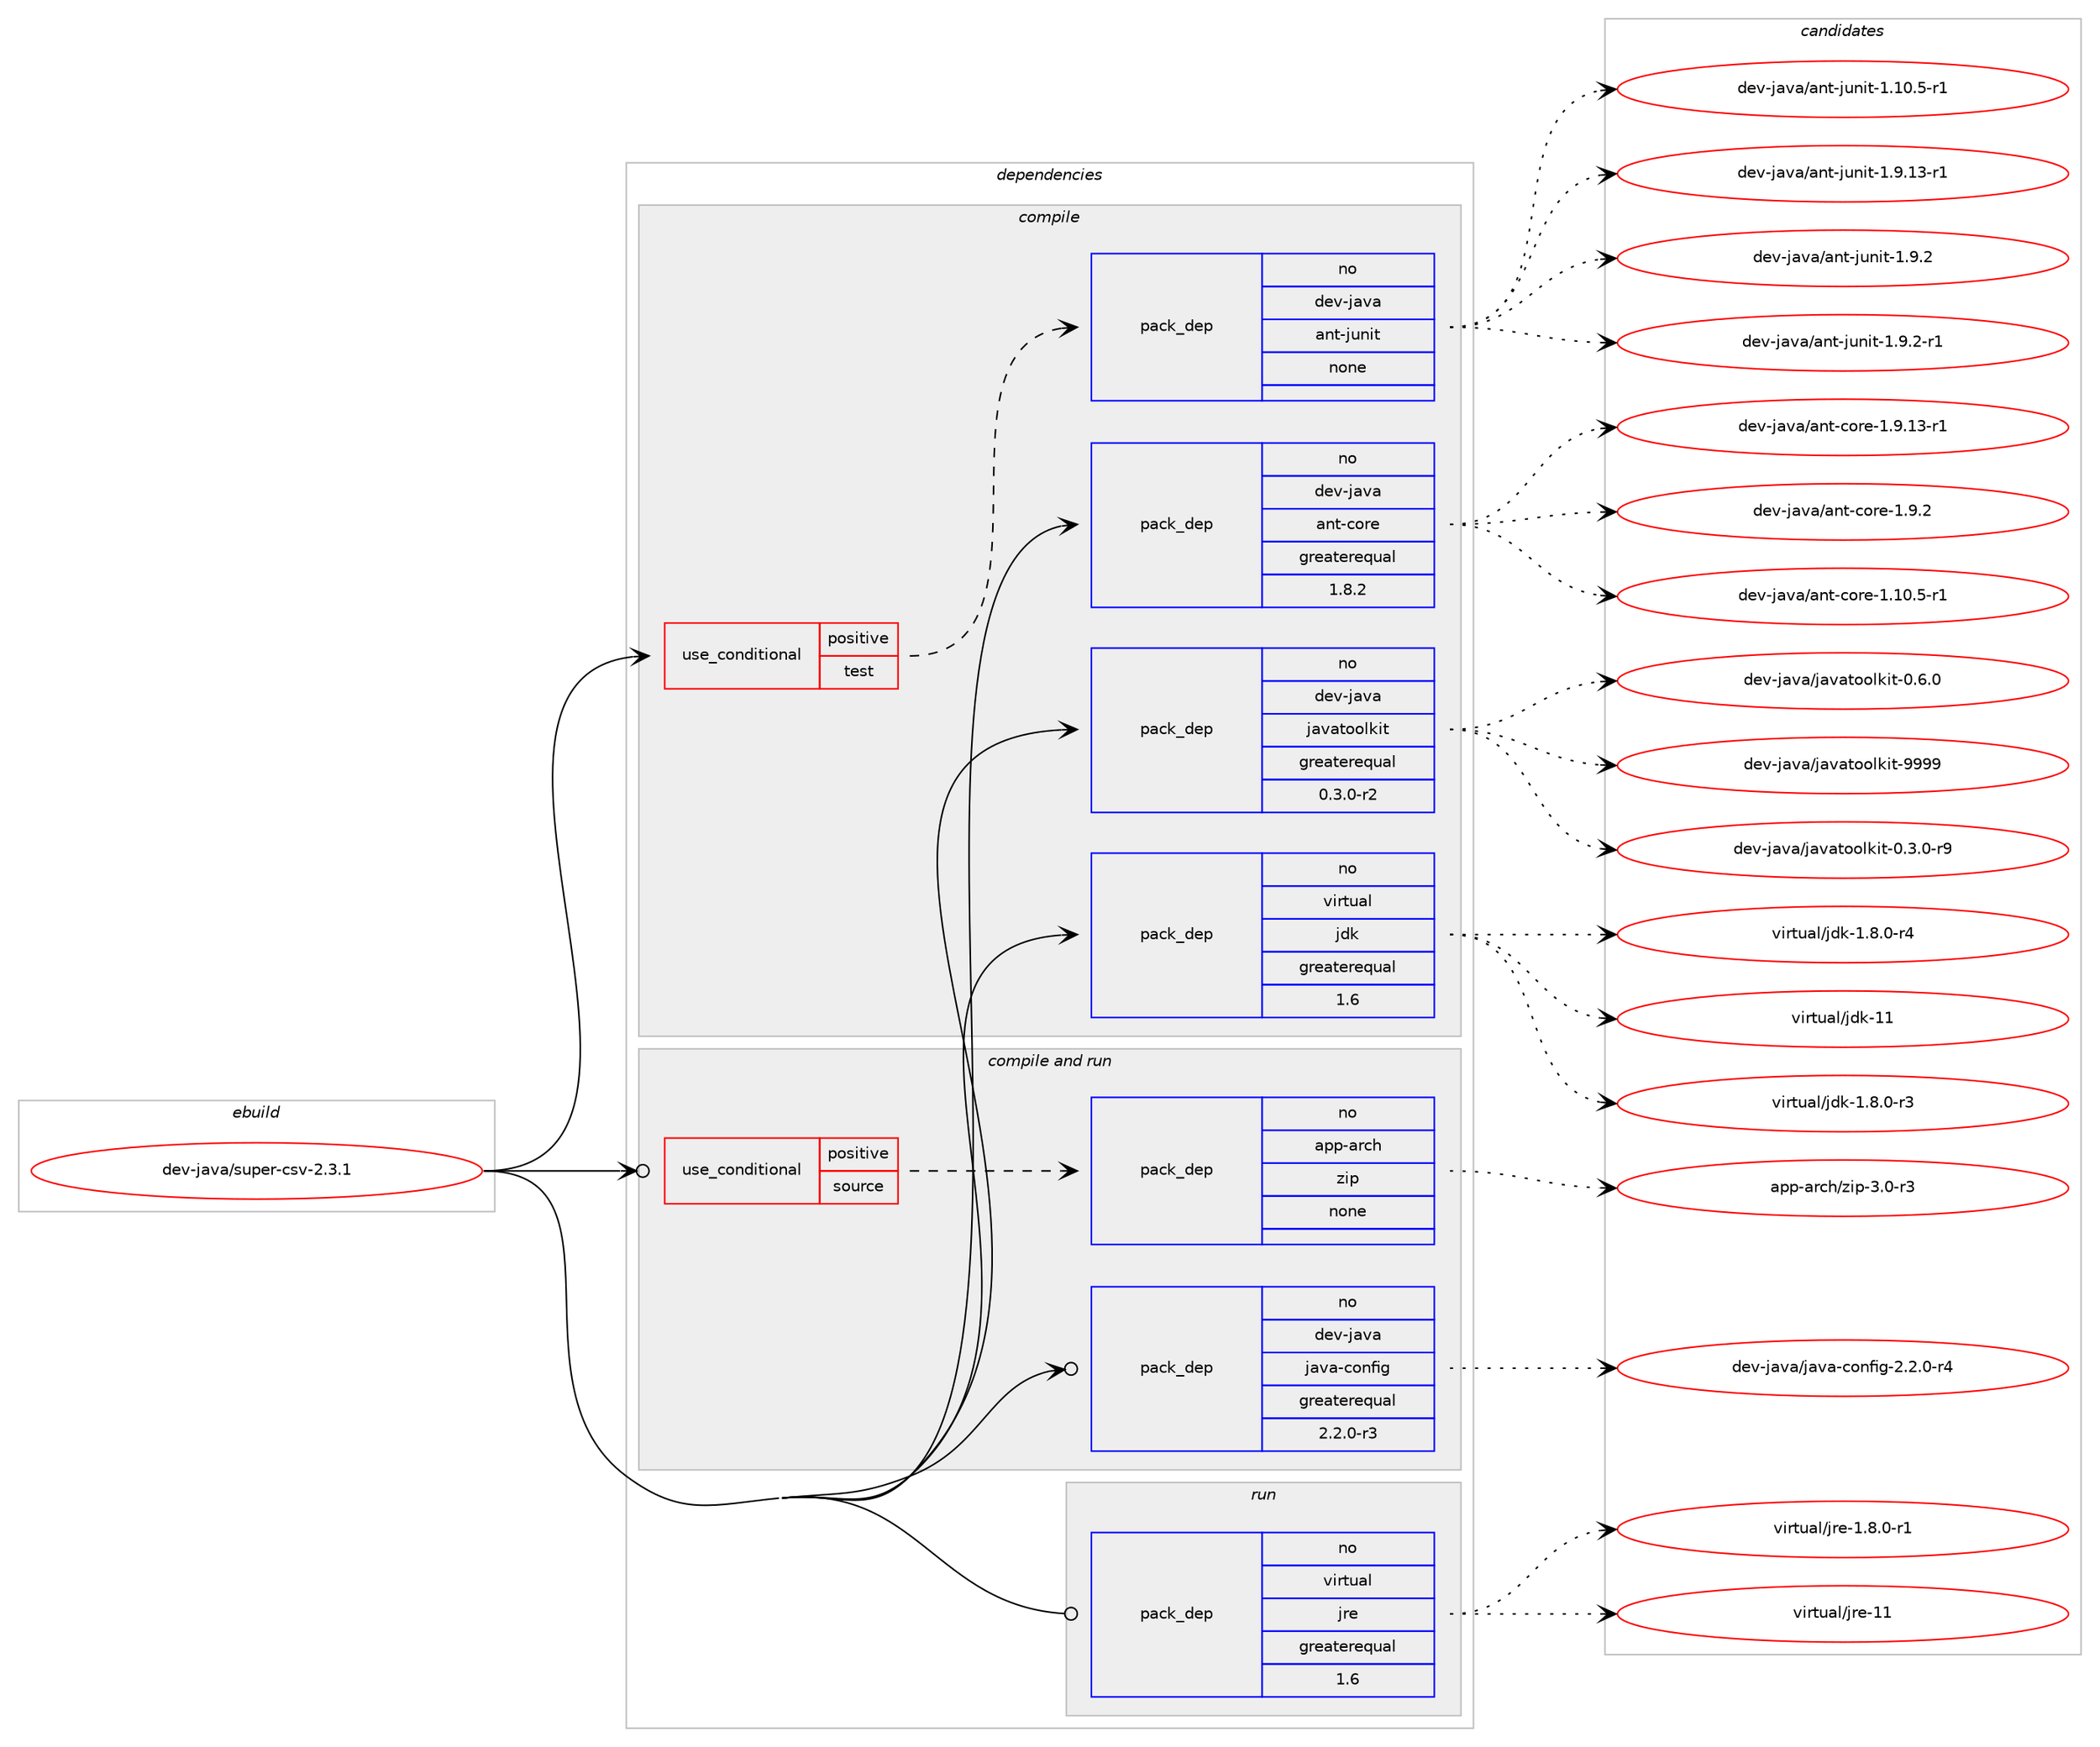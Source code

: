 digraph prolog {

# *************
# Graph options
# *************

newrank=true;
concentrate=true;
compound=true;
graph [rankdir=LR,fontname=Helvetica,fontsize=10,ranksep=1.5];#, ranksep=2.5, nodesep=0.2];
edge  [arrowhead=vee];
node  [fontname=Helvetica,fontsize=10];

# **********
# The ebuild
# **********

subgraph cluster_leftcol {
color=gray;
rank=same;
label=<<i>ebuild</i>>;
id [label="dev-java/super-csv-2.3.1", color=red, width=4, href="../dev-java/super-csv-2.3.1.svg"];
}

# ****************
# The dependencies
# ****************

subgraph cluster_midcol {
color=gray;
label=<<i>dependencies</i>>;
subgraph cluster_compile {
fillcolor="#eeeeee";
style=filled;
label=<<i>compile</i>>;
subgraph cond363298 {
dependency1357085 [label=<<TABLE BORDER="0" CELLBORDER="1" CELLSPACING="0" CELLPADDING="4"><TR><TD ROWSPAN="3" CELLPADDING="10">use_conditional</TD></TR><TR><TD>positive</TD></TR><TR><TD>test</TD></TR></TABLE>>, shape=none, color=red];
subgraph pack971337 {
dependency1357086 [label=<<TABLE BORDER="0" CELLBORDER="1" CELLSPACING="0" CELLPADDING="4" WIDTH="220"><TR><TD ROWSPAN="6" CELLPADDING="30">pack_dep</TD></TR><TR><TD WIDTH="110">no</TD></TR><TR><TD>dev-java</TD></TR><TR><TD>ant-junit</TD></TR><TR><TD>none</TD></TR><TR><TD></TD></TR></TABLE>>, shape=none, color=blue];
}
dependency1357085:e -> dependency1357086:w [weight=20,style="dashed",arrowhead="vee"];
}
id:e -> dependency1357085:w [weight=20,style="solid",arrowhead="vee"];
subgraph pack971338 {
dependency1357087 [label=<<TABLE BORDER="0" CELLBORDER="1" CELLSPACING="0" CELLPADDING="4" WIDTH="220"><TR><TD ROWSPAN="6" CELLPADDING="30">pack_dep</TD></TR><TR><TD WIDTH="110">no</TD></TR><TR><TD>dev-java</TD></TR><TR><TD>ant-core</TD></TR><TR><TD>greaterequal</TD></TR><TR><TD>1.8.2</TD></TR></TABLE>>, shape=none, color=blue];
}
id:e -> dependency1357087:w [weight=20,style="solid",arrowhead="vee"];
subgraph pack971339 {
dependency1357088 [label=<<TABLE BORDER="0" CELLBORDER="1" CELLSPACING="0" CELLPADDING="4" WIDTH="220"><TR><TD ROWSPAN="6" CELLPADDING="30">pack_dep</TD></TR><TR><TD WIDTH="110">no</TD></TR><TR><TD>dev-java</TD></TR><TR><TD>javatoolkit</TD></TR><TR><TD>greaterequal</TD></TR><TR><TD>0.3.0-r2</TD></TR></TABLE>>, shape=none, color=blue];
}
id:e -> dependency1357088:w [weight=20,style="solid",arrowhead="vee"];
subgraph pack971340 {
dependency1357089 [label=<<TABLE BORDER="0" CELLBORDER="1" CELLSPACING="0" CELLPADDING="4" WIDTH="220"><TR><TD ROWSPAN="6" CELLPADDING="30">pack_dep</TD></TR><TR><TD WIDTH="110">no</TD></TR><TR><TD>virtual</TD></TR><TR><TD>jdk</TD></TR><TR><TD>greaterequal</TD></TR><TR><TD>1.6</TD></TR></TABLE>>, shape=none, color=blue];
}
id:e -> dependency1357089:w [weight=20,style="solid",arrowhead="vee"];
}
subgraph cluster_compileandrun {
fillcolor="#eeeeee";
style=filled;
label=<<i>compile and run</i>>;
subgraph cond363299 {
dependency1357090 [label=<<TABLE BORDER="0" CELLBORDER="1" CELLSPACING="0" CELLPADDING="4"><TR><TD ROWSPAN="3" CELLPADDING="10">use_conditional</TD></TR><TR><TD>positive</TD></TR><TR><TD>source</TD></TR></TABLE>>, shape=none, color=red];
subgraph pack971341 {
dependency1357091 [label=<<TABLE BORDER="0" CELLBORDER="1" CELLSPACING="0" CELLPADDING="4" WIDTH="220"><TR><TD ROWSPAN="6" CELLPADDING="30">pack_dep</TD></TR><TR><TD WIDTH="110">no</TD></TR><TR><TD>app-arch</TD></TR><TR><TD>zip</TD></TR><TR><TD>none</TD></TR><TR><TD></TD></TR></TABLE>>, shape=none, color=blue];
}
dependency1357090:e -> dependency1357091:w [weight=20,style="dashed",arrowhead="vee"];
}
id:e -> dependency1357090:w [weight=20,style="solid",arrowhead="odotvee"];
subgraph pack971342 {
dependency1357092 [label=<<TABLE BORDER="0" CELLBORDER="1" CELLSPACING="0" CELLPADDING="4" WIDTH="220"><TR><TD ROWSPAN="6" CELLPADDING="30">pack_dep</TD></TR><TR><TD WIDTH="110">no</TD></TR><TR><TD>dev-java</TD></TR><TR><TD>java-config</TD></TR><TR><TD>greaterequal</TD></TR><TR><TD>2.2.0-r3</TD></TR></TABLE>>, shape=none, color=blue];
}
id:e -> dependency1357092:w [weight=20,style="solid",arrowhead="odotvee"];
}
subgraph cluster_run {
fillcolor="#eeeeee";
style=filled;
label=<<i>run</i>>;
subgraph pack971343 {
dependency1357093 [label=<<TABLE BORDER="0" CELLBORDER="1" CELLSPACING="0" CELLPADDING="4" WIDTH="220"><TR><TD ROWSPAN="6" CELLPADDING="30">pack_dep</TD></TR><TR><TD WIDTH="110">no</TD></TR><TR><TD>virtual</TD></TR><TR><TD>jre</TD></TR><TR><TD>greaterequal</TD></TR><TR><TD>1.6</TD></TR></TABLE>>, shape=none, color=blue];
}
id:e -> dependency1357093:w [weight=20,style="solid",arrowhead="odot"];
}
}

# **************
# The candidates
# **************

subgraph cluster_choices {
rank=same;
color=gray;
label=<<i>candidates</i>>;

subgraph choice971337 {
color=black;
nodesep=1;
choice100101118451069711897479711011645106117110105116454946494846534511449 [label="dev-java/ant-junit-1.10.5-r1", color=red, width=4,href="../dev-java/ant-junit-1.10.5-r1.svg"];
choice100101118451069711897479711011645106117110105116454946574649514511449 [label="dev-java/ant-junit-1.9.13-r1", color=red, width=4,href="../dev-java/ant-junit-1.9.13-r1.svg"];
choice100101118451069711897479711011645106117110105116454946574650 [label="dev-java/ant-junit-1.9.2", color=red, width=4,href="../dev-java/ant-junit-1.9.2.svg"];
choice1001011184510697118974797110116451061171101051164549465746504511449 [label="dev-java/ant-junit-1.9.2-r1", color=red, width=4,href="../dev-java/ant-junit-1.9.2-r1.svg"];
dependency1357086:e -> choice100101118451069711897479711011645106117110105116454946494846534511449:w [style=dotted,weight="100"];
dependency1357086:e -> choice100101118451069711897479711011645106117110105116454946574649514511449:w [style=dotted,weight="100"];
dependency1357086:e -> choice100101118451069711897479711011645106117110105116454946574650:w [style=dotted,weight="100"];
dependency1357086:e -> choice1001011184510697118974797110116451061171101051164549465746504511449:w [style=dotted,weight="100"];
}
subgraph choice971338 {
color=black;
nodesep=1;
choice10010111845106971189747971101164599111114101454946494846534511449 [label="dev-java/ant-core-1.10.5-r1", color=red, width=4,href="../dev-java/ant-core-1.10.5-r1.svg"];
choice10010111845106971189747971101164599111114101454946574649514511449 [label="dev-java/ant-core-1.9.13-r1", color=red, width=4,href="../dev-java/ant-core-1.9.13-r1.svg"];
choice10010111845106971189747971101164599111114101454946574650 [label="dev-java/ant-core-1.9.2", color=red, width=4,href="../dev-java/ant-core-1.9.2.svg"];
dependency1357087:e -> choice10010111845106971189747971101164599111114101454946494846534511449:w [style=dotted,weight="100"];
dependency1357087:e -> choice10010111845106971189747971101164599111114101454946574649514511449:w [style=dotted,weight="100"];
dependency1357087:e -> choice10010111845106971189747971101164599111114101454946574650:w [style=dotted,weight="100"];
}
subgraph choice971339 {
color=black;
nodesep=1;
choice1001011184510697118974710697118971161111111081071051164548465146484511457 [label="dev-java/javatoolkit-0.3.0-r9", color=red, width=4,href="../dev-java/javatoolkit-0.3.0-r9.svg"];
choice100101118451069711897471069711897116111111108107105116454846544648 [label="dev-java/javatoolkit-0.6.0", color=red, width=4,href="../dev-java/javatoolkit-0.6.0.svg"];
choice1001011184510697118974710697118971161111111081071051164557575757 [label="dev-java/javatoolkit-9999", color=red, width=4,href="../dev-java/javatoolkit-9999.svg"];
dependency1357088:e -> choice1001011184510697118974710697118971161111111081071051164548465146484511457:w [style=dotted,weight="100"];
dependency1357088:e -> choice100101118451069711897471069711897116111111108107105116454846544648:w [style=dotted,weight="100"];
dependency1357088:e -> choice1001011184510697118974710697118971161111111081071051164557575757:w [style=dotted,weight="100"];
}
subgraph choice971340 {
color=black;
nodesep=1;
choice11810511411611797108471061001074549465646484511451 [label="virtual/jdk-1.8.0-r3", color=red, width=4,href="../virtual/jdk-1.8.0-r3.svg"];
choice11810511411611797108471061001074549465646484511452 [label="virtual/jdk-1.8.0-r4", color=red, width=4,href="../virtual/jdk-1.8.0-r4.svg"];
choice1181051141161179710847106100107454949 [label="virtual/jdk-11", color=red, width=4,href="../virtual/jdk-11.svg"];
dependency1357089:e -> choice11810511411611797108471061001074549465646484511451:w [style=dotted,weight="100"];
dependency1357089:e -> choice11810511411611797108471061001074549465646484511452:w [style=dotted,weight="100"];
dependency1357089:e -> choice1181051141161179710847106100107454949:w [style=dotted,weight="100"];
}
subgraph choice971341 {
color=black;
nodesep=1;
choice9711211245971149910447122105112455146484511451 [label="app-arch/zip-3.0-r3", color=red, width=4,href="../app-arch/zip-3.0-r3.svg"];
dependency1357091:e -> choice9711211245971149910447122105112455146484511451:w [style=dotted,weight="100"];
}
subgraph choice971342 {
color=black;
nodesep=1;
choice10010111845106971189747106971189745991111101021051034550465046484511452 [label="dev-java/java-config-2.2.0-r4", color=red, width=4,href="../dev-java/java-config-2.2.0-r4.svg"];
dependency1357092:e -> choice10010111845106971189747106971189745991111101021051034550465046484511452:w [style=dotted,weight="100"];
}
subgraph choice971343 {
color=black;
nodesep=1;
choice11810511411611797108471061141014549465646484511449 [label="virtual/jre-1.8.0-r1", color=red, width=4,href="../virtual/jre-1.8.0-r1.svg"];
choice1181051141161179710847106114101454949 [label="virtual/jre-11", color=red, width=4,href="../virtual/jre-11.svg"];
dependency1357093:e -> choice11810511411611797108471061141014549465646484511449:w [style=dotted,weight="100"];
dependency1357093:e -> choice1181051141161179710847106114101454949:w [style=dotted,weight="100"];
}
}

}
